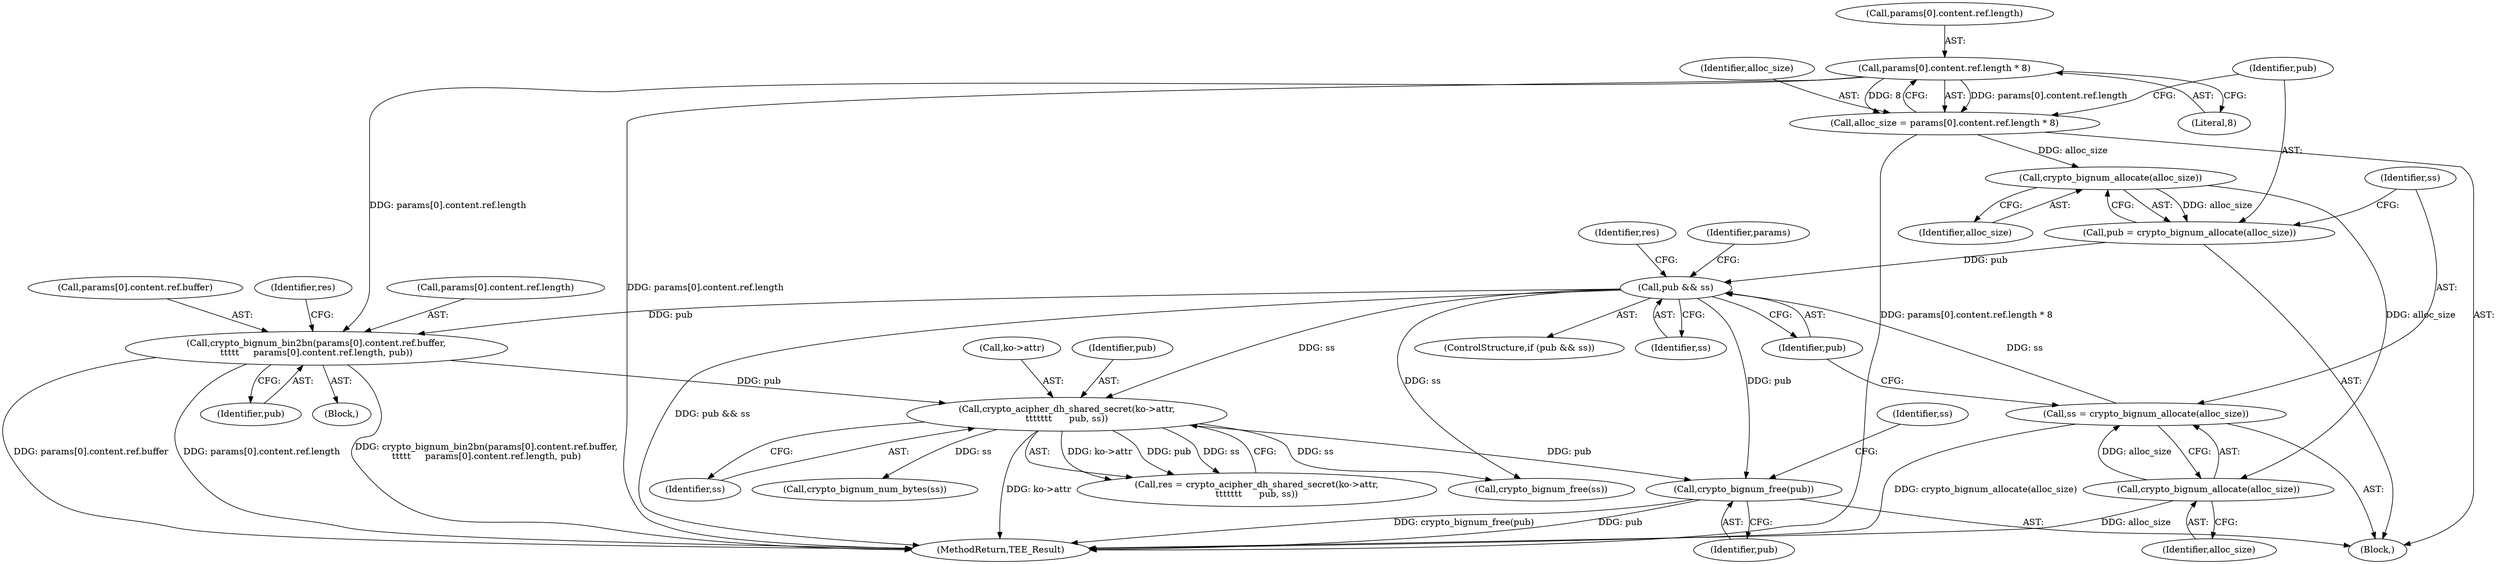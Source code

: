 digraph "0_optee_os_a637243270fc1faae16de059091795c32d86e65e@pointer" {
"1000357" [label="(Call,crypto_bignum_free(pub))"];
"1000291" [label="(Call,pub && ss)"];
"1000282" [label="(Call,pub = crypto_bignum_allocate(alloc_size))"];
"1000284" [label="(Call,crypto_bignum_allocate(alloc_size))"];
"1000269" [label="(Call,alloc_size = params[0].content.ref.length * 8)"];
"1000271" [label="(Call,params[0].content.ref.length * 8)"];
"1000286" [label="(Call,ss = crypto_bignum_allocate(alloc_size))"];
"1000288" [label="(Call,crypto_bignum_allocate(alloc_size))"];
"1000317" [label="(Call,crypto_acipher_dh_shared_secret(ko->attr,\n\t\t\t\t\t\t\t      pub, ss))"];
"1000295" [label="(Call,crypto_bignum_bin2bn(params[0].content.ref.buffer,\n\t\t\t\t\t     params[0].content.ref.length, pub))"];
"1000285" [label="(Identifier,alloc_size)"];
"1000284" [label="(Call,crypto_bignum_allocate(alloc_size))"];
"1000859" [label="(MethodReturn,TEE_Result)"];
"1000290" [label="(ControlStructure,if (pub && ss))"];
"1000359" [label="(Call,crypto_bignum_free(ss))"];
"1000281" [label="(Literal,8)"];
"1000358" [label="(Identifier,pub)"];
"1000318" [label="(Call,ko->attr)"];
"1000288" [label="(Call,crypto_bignum_allocate(alloc_size))"];
"1000317" [label="(Call,crypto_acipher_dh_shared_secret(ko->attr,\n\t\t\t\t\t\t\t      pub, ss))"];
"1000296" [label="(Call,params[0].content.ref.buffer)"];
"1000283" [label="(Identifier,pub)"];
"1000286" [label="(Call,ss = crypto_bignum_allocate(alloc_size))"];
"1000295" [label="(Call,crypto_bignum_bin2bn(params[0].content.ref.buffer,\n\t\t\t\t\t     params[0].content.ref.length, pub))"];
"1000271" [label="(Call,params[0].content.ref.length * 8)"];
"1000360" [label="(Identifier,ss)"];
"1000291" [label="(Call,pub && ss)"];
"1000315" [label="(Call,res = crypto_acipher_dh_shared_secret(ko->attr,\n\t\t\t\t\t\t\t      pub, ss))"];
"1000287" [label="(Identifier,ss)"];
"1000248" [label="(Block,)"];
"1000357" [label="(Call,crypto_bignum_free(pub))"];
"1000293" [label="(Identifier,ss)"];
"1000292" [label="(Identifier,pub)"];
"1000321" [label="(Identifier,pub)"];
"1000272" [label="(Call,params[0].content.ref.length)"];
"1000269" [label="(Call,alloc_size = params[0].content.ref.length * 8)"];
"1000300" [label="(Identifier,params)"];
"1000314" [label="(Identifier,pub)"];
"1000322" [label="(Identifier,ss)"];
"1000355" [label="(Identifier,res)"];
"1000316" [label="(Identifier,res)"];
"1000305" [label="(Call,params[0].content.ref.length)"];
"1000294" [label="(Block,)"];
"1000289" [label="(Identifier,alloc_size)"];
"1000332" [label="(Call,crypto_bignum_num_bytes(ss))"];
"1000270" [label="(Identifier,alloc_size)"];
"1000282" [label="(Call,pub = crypto_bignum_allocate(alloc_size))"];
"1000357" -> "1000248"  [label="AST: "];
"1000357" -> "1000358"  [label="CFG: "];
"1000358" -> "1000357"  [label="AST: "];
"1000360" -> "1000357"  [label="CFG: "];
"1000357" -> "1000859"  [label="DDG: crypto_bignum_free(pub)"];
"1000357" -> "1000859"  [label="DDG: pub"];
"1000291" -> "1000357"  [label="DDG: pub"];
"1000317" -> "1000357"  [label="DDG: pub"];
"1000291" -> "1000290"  [label="AST: "];
"1000291" -> "1000292"  [label="CFG: "];
"1000291" -> "1000293"  [label="CFG: "];
"1000292" -> "1000291"  [label="AST: "];
"1000293" -> "1000291"  [label="AST: "];
"1000300" -> "1000291"  [label="CFG: "];
"1000355" -> "1000291"  [label="CFG: "];
"1000291" -> "1000859"  [label="DDG: pub && ss"];
"1000282" -> "1000291"  [label="DDG: pub"];
"1000286" -> "1000291"  [label="DDG: ss"];
"1000291" -> "1000295"  [label="DDG: pub"];
"1000291" -> "1000317"  [label="DDG: ss"];
"1000291" -> "1000359"  [label="DDG: ss"];
"1000282" -> "1000248"  [label="AST: "];
"1000282" -> "1000284"  [label="CFG: "];
"1000283" -> "1000282"  [label="AST: "];
"1000284" -> "1000282"  [label="AST: "];
"1000287" -> "1000282"  [label="CFG: "];
"1000284" -> "1000282"  [label="DDG: alloc_size"];
"1000284" -> "1000285"  [label="CFG: "];
"1000285" -> "1000284"  [label="AST: "];
"1000269" -> "1000284"  [label="DDG: alloc_size"];
"1000284" -> "1000288"  [label="DDG: alloc_size"];
"1000269" -> "1000248"  [label="AST: "];
"1000269" -> "1000271"  [label="CFG: "];
"1000270" -> "1000269"  [label="AST: "];
"1000271" -> "1000269"  [label="AST: "];
"1000283" -> "1000269"  [label="CFG: "];
"1000269" -> "1000859"  [label="DDG: params[0].content.ref.length * 8"];
"1000271" -> "1000269"  [label="DDG: params[0].content.ref.length"];
"1000271" -> "1000269"  [label="DDG: 8"];
"1000271" -> "1000281"  [label="CFG: "];
"1000272" -> "1000271"  [label="AST: "];
"1000281" -> "1000271"  [label="AST: "];
"1000271" -> "1000859"  [label="DDG: params[0].content.ref.length"];
"1000271" -> "1000295"  [label="DDG: params[0].content.ref.length"];
"1000286" -> "1000248"  [label="AST: "];
"1000286" -> "1000288"  [label="CFG: "];
"1000287" -> "1000286"  [label="AST: "];
"1000288" -> "1000286"  [label="AST: "];
"1000292" -> "1000286"  [label="CFG: "];
"1000286" -> "1000859"  [label="DDG: crypto_bignum_allocate(alloc_size)"];
"1000288" -> "1000286"  [label="DDG: alloc_size"];
"1000288" -> "1000289"  [label="CFG: "];
"1000289" -> "1000288"  [label="AST: "];
"1000288" -> "1000859"  [label="DDG: alloc_size"];
"1000317" -> "1000315"  [label="AST: "];
"1000317" -> "1000322"  [label="CFG: "];
"1000318" -> "1000317"  [label="AST: "];
"1000321" -> "1000317"  [label="AST: "];
"1000322" -> "1000317"  [label="AST: "];
"1000315" -> "1000317"  [label="CFG: "];
"1000317" -> "1000859"  [label="DDG: ko->attr"];
"1000317" -> "1000315"  [label="DDG: ko->attr"];
"1000317" -> "1000315"  [label="DDG: pub"];
"1000317" -> "1000315"  [label="DDG: ss"];
"1000295" -> "1000317"  [label="DDG: pub"];
"1000317" -> "1000332"  [label="DDG: ss"];
"1000317" -> "1000359"  [label="DDG: ss"];
"1000295" -> "1000294"  [label="AST: "];
"1000295" -> "1000314"  [label="CFG: "];
"1000296" -> "1000295"  [label="AST: "];
"1000305" -> "1000295"  [label="AST: "];
"1000314" -> "1000295"  [label="AST: "];
"1000316" -> "1000295"  [label="CFG: "];
"1000295" -> "1000859"  [label="DDG: params[0].content.ref.buffer"];
"1000295" -> "1000859"  [label="DDG: params[0].content.ref.length"];
"1000295" -> "1000859"  [label="DDG: crypto_bignum_bin2bn(params[0].content.ref.buffer,\n\t\t\t\t\t     params[0].content.ref.length, pub)"];
}
